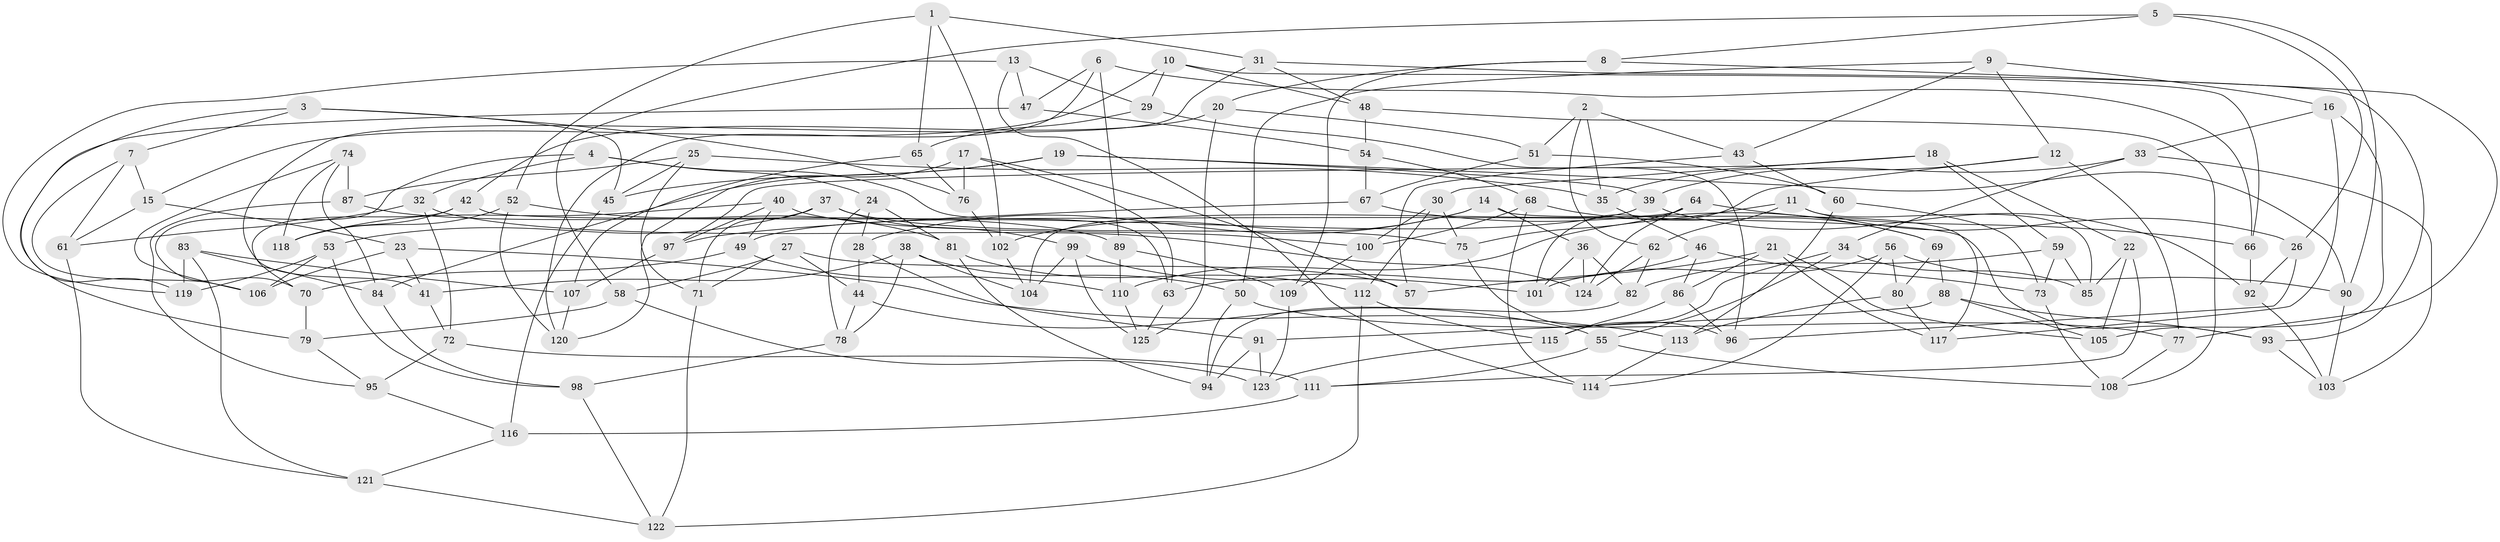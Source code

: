 // Generated by graph-tools (version 1.1) at 2025/37/03/09/25 02:37:55]
// undirected, 125 vertices, 250 edges
graph export_dot {
graph [start="1"]
  node [color=gray90,style=filled];
  1;
  2;
  3;
  4;
  5;
  6;
  7;
  8;
  9;
  10;
  11;
  12;
  13;
  14;
  15;
  16;
  17;
  18;
  19;
  20;
  21;
  22;
  23;
  24;
  25;
  26;
  27;
  28;
  29;
  30;
  31;
  32;
  33;
  34;
  35;
  36;
  37;
  38;
  39;
  40;
  41;
  42;
  43;
  44;
  45;
  46;
  47;
  48;
  49;
  50;
  51;
  52;
  53;
  54;
  55;
  56;
  57;
  58;
  59;
  60;
  61;
  62;
  63;
  64;
  65;
  66;
  67;
  68;
  69;
  70;
  71;
  72;
  73;
  74;
  75;
  76;
  77;
  78;
  79;
  80;
  81;
  82;
  83;
  84;
  85;
  86;
  87;
  88;
  89;
  90;
  91;
  92;
  93;
  94;
  95;
  96;
  97;
  98;
  99;
  100;
  101;
  102;
  103;
  104;
  105;
  106;
  107;
  108;
  109;
  110;
  111;
  112;
  113;
  114;
  115;
  116;
  117;
  118;
  119;
  120;
  121;
  122;
  123;
  124;
  125;
  1 -- 65;
  1 -- 52;
  1 -- 102;
  1 -- 31;
  2 -- 62;
  2 -- 35;
  2 -- 51;
  2 -- 43;
  3 -- 76;
  3 -- 45;
  3 -- 119;
  3 -- 7;
  4 -- 63;
  4 -- 32;
  4 -- 70;
  4 -- 24;
  5 -- 8;
  5 -- 90;
  5 -- 26;
  5 -- 58;
  6 -- 89;
  6 -- 47;
  6 -- 66;
  6 -- 120;
  7 -- 61;
  7 -- 106;
  7 -- 15;
  8 -- 109;
  8 -- 20;
  8 -- 77;
  9 -- 12;
  9 -- 43;
  9 -- 16;
  9 -- 50;
  10 -- 48;
  10 -- 29;
  10 -- 15;
  10 -- 66;
  11 -- 110;
  11 -- 62;
  11 -- 85;
  11 -- 26;
  12 -- 35;
  12 -- 101;
  12 -- 77;
  13 -- 47;
  13 -- 29;
  13 -- 114;
  13 -- 119;
  14 -- 102;
  14 -- 28;
  14 -- 117;
  14 -- 36;
  15 -- 23;
  15 -- 61;
  16 -- 33;
  16 -- 117;
  16 -- 105;
  17 -- 57;
  17 -- 63;
  17 -- 120;
  17 -- 76;
  18 -- 97;
  18 -- 30;
  18 -- 59;
  18 -- 22;
  19 -- 90;
  19 -- 39;
  19 -- 45;
  19 -- 84;
  20 -- 42;
  20 -- 51;
  20 -- 125;
  21 -- 105;
  21 -- 57;
  21 -- 86;
  21 -- 117;
  22 -- 105;
  22 -- 85;
  22 -- 111;
  23 -- 106;
  23 -- 41;
  23 -- 113;
  24 -- 78;
  24 -- 81;
  24 -- 28;
  25 -- 35;
  25 -- 71;
  25 -- 45;
  25 -- 87;
  26 -- 96;
  26 -- 92;
  27 -- 44;
  27 -- 71;
  27 -- 57;
  27 -- 58;
  28 -- 44;
  28 -- 91;
  29 -- 96;
  29 -- 65;
  30 -- 112;
  30 -- 100;
  30 -- 75;
  31 -- 41;
  31 -- 93;
  31 -- 48;
  32 -- 124;
  32 -- 72;
  32 -- 61;
  33 -- 39;
  33 -- 34;
  33 -- 103;
  34 -- 55;
  34 -- 115;
  34 -- 85;
  35 -- 46;
  36 -- 124;
  36 -- 101;
  36 -- 82;
  37 -- 99;
  37 -- 75;
  37 -- 71;
  37 -- 53;
  38 -- 41;
  38 -- 104;
  38 -- 50;
  38 -- 78;
  39 -- 49;
  39 -- 92;
  40 -- 118;
  40 -- 100;
  40 -- 97;
  40 -- 49;
  41 -- 72;
  42 -- 93;
  42 -- 118;
  42 -- 70;
  43 -- 60;
  43 -- 57;
  44 -- 78;
  44 -- 55;
  45 -- 116;
  46 -- 63;
  46 -- 73;
  46 -- 86;
  47 -- 79;
  47 -- 54;
  48 -- 108;
  48 -- 54;
  49 -- 70;
  49 -- 110;
  50 -- 94;
  50 -- 77;
  51 -- 67;
  51 -- 60;
  52 -- 120;
  52 -- 118;
  52 -- 81;
  53 -- 119;
  53 -- 98;
  53 -- 106;
  54 -- 68;
  54 -- 67;
  55 -- 108;
  55 -- 111;
  56 -- 90;
  56 -- 101;
  56 -- 114;
  56 -- 80;
  58 -- 79;
  58 -- 123;
  59 -- 85;
  59 -- 73;
  59 -- 82;
  60 -- 73;
  60 -- 113;
  61 -- 121;
  62 -- 124;
  62 -- 82;
  63 -- 125;
  64 -- 75;
  64 -- 124;
  64 -- 66;
  64 -- 104;
  65 -- 76;
  65 -- 107;
  66 -- 92;
  67 -- 97;
  67 -- 69;
  68 -- 69;
  68 -- 114;
  68 -- 100;
  69 -- 80;
  69 -- 88;
  70 -- 79;
  71 -- 122;
  72 -- 111;
  72 -- 95;
  73 -- 108;
  74 -- 87;
  74 -- 84;
  74 -- 118;
  74 -- 106;
  75 -- 96;
  76 -- 102;
  77 -- 108;
  78 -- 98;
  79 -- 95;
  80 -- 117;
  80 -- 113;
  81 -- 112;
  81 -- 94;
  82 -- 94;
  83 -- 84;
  83 -- 121;
  83 -- 119;
  83 -- 107;
  84 -- 98;
  86 -- 115;
  86 -- 96;
  87 -- 89;
  87 -- 95;
  88 -- 105;
  88 -- 93;
  88 -- 91;
  89 -- 109;
  89 -- 110;
  90 -- 103;
  91 -- 94;
  91 -- 123;
  92 -- 103;
  93 -- 103;
  95 -- 116;
  97 -- 107;
  98 -- 122;
  99 -- 125;
  99 -- 104;
  99 -- 101;
  100 -- 109;
  102 -- 104;
  107 -- 120;
  109 -- 123;
  110 -- 125;
  111 -- 116;
  112 -- 122;
  112 -- 115;
  113 -- 114;
  115 -- 123;
  116 -- 121;
  121 -- 122;
}
